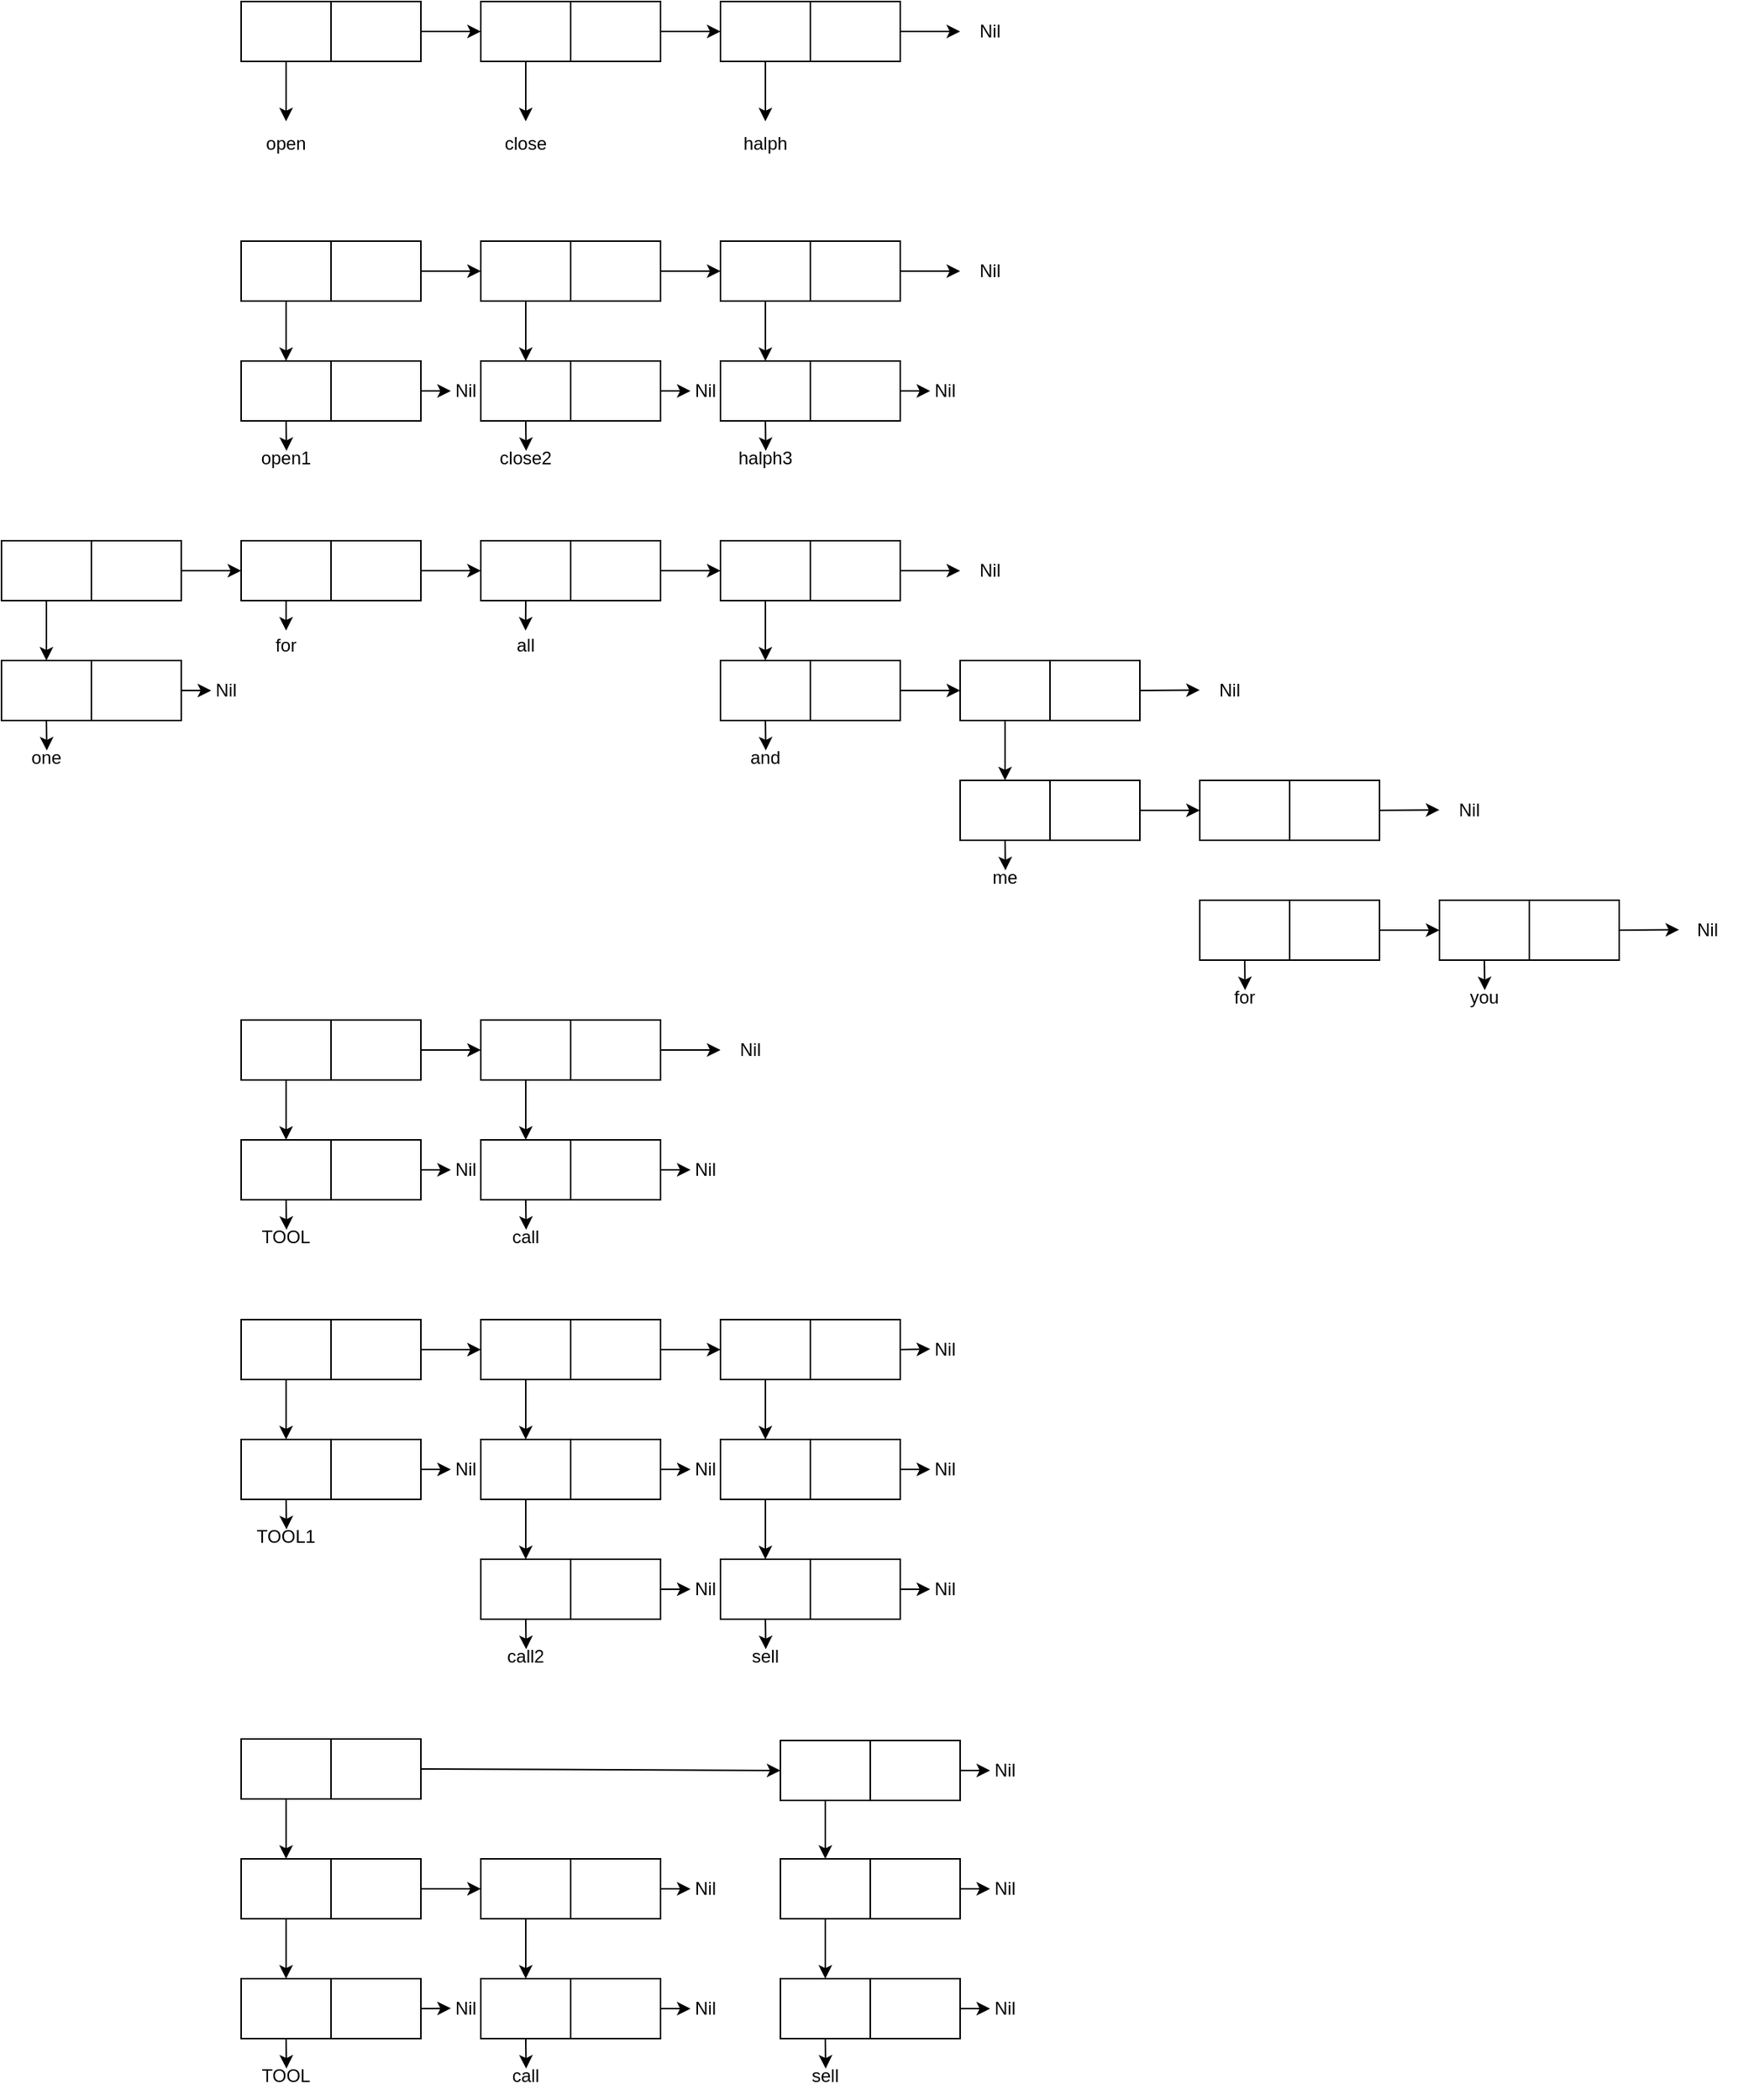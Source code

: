 <mxfile>
    <diagram id="OFAB1I4_PFYC5NNgylXI" name="Page-1">
        <mxGraphModel dx="654" dy="349" grid="0" gridSize="10" guides="1" tooltips="1" connect="1" arrows="1" fold="1" page="0" pageScale="1" pageWidth="1169" pageHeight="827" math="0" shadow="0">
            <root>
                <mxCell id="0"/>
                <mxCell id="1" parent="0"/>
                <mxCell id="12" style="edgeStyle=none;html=1;exitX=0.5;exitY=1;exitDx=0;exitDy=0;" edge="1" parent="1" source="2">
                    <mxGeometry relative="1" as="geometry">
                        <mxPoint x="190" y="120" as="targetPoint"/>
                    </mxGeometry>
                </mxCell>
                <mxCell id="2" value="" style="whiteSpace=wrap;html=1;" vertex="1" parent="1">
                    <mxGeometry x="160" y="40" width="60" height="40" as="geometry"/>
                </mxCell>
                <mxCell id="10" style="edgeStyle=none;html=1;exitX=1;exitY=0.5;exitDx=0;exitDy=0;entryX=0;entryY=0.5;entryDx=0;entryDy=0;" edge="1" parent="1" source="3" target="4">
                    <mxGeometry relative="1" as="geometry"/>
                </mxCell>
                <mxCell id="3" value="" style="whiteSpace=wrap;html=1;" vertex="1" parent="1">
                    <mxGeometry x="220" y="40" width="60" height="40" as="geometry"/>
                </mxCell>
                <mxCell id="13" style="edgeStyle=none;html=1;exitX=0.5;exitY=1;exitDx=0;exitDy=0;" edge="1" parent="1" source="4">
                    <mxGeometry relative="1" as="geometry">
                        <mxPoint x="350" y="120" as="targetPoint"/>
                    </mxGeometry>
                </mxCell>
                <mxCell id="4" value="" style="whiteSpace=wrap;html=1;" vertex="1" parent="1">
                    <mxGeometry x="320" y="40" width="60" height="40" as="geometry"/>
                </mxCell>
                <mxCell id="11" style="edgeStyle=none;html=1;exitX=1;exitY=0.5;exitDx=0;exitDy=0;entryX=0;entryY=0.5;entryDx=0;entryDy=0;" edge="1" parent="1" source="5" target="8">
                    <mxGeometry relative="1" as="geometry"/>
                </mxCell>
                <mxCell id="5" value="" style="whiteSpace=wrap;html=1;" vertex="1" parent="1">
                    <mxGeometry x="380" y="40" width="60" height="40" as="geometry"/>
                </mxCell>
                <mxCell id="14" style="edgeStyle=none;html=1;exitX=0.5;exitY=1;exitDx=0;exitDy=0;" edge="1" parent="1" source="8">
                    <mxGeometry relative="1" as="geometry">
                        <mxPoint x="510" y="120" as="targetPoint"/>
                    </mxGeometry>
                </mxCell>
                <mxCell id="8" value="" style="whiteSpace=wrap;html=1;" vertex="1" parent="1">
                    <mxGeometry x="480" y="40" width="60" height="40" as="geometry"/>
                </mxCell>
                <mxCell id="20" style="edgeStyle=none;html=1;exitX=1;exitY=0.5;exitDx=0;exitDy=0;" edge="1" parent="1" source="9">
                    <mxGeometry relative="1" as="geometry">
                        <mxPoint x="640" y="60" as="targetPoint"/>
                    </mxGeometry>
                </mxCell>
                <mxCell id="9" value="" style="whiteSpace=wrap;html=1;" vertex="1" parent="1">
                    <mxGeometry x="540" y="40" width="60" height="40" as="geometry"/>
                </mxCell>
                <mxCell id="15" value="open" style="text;strokeColor=none;align=center;fillColor=none;html=1;verticalAlign=middle;whiteSpace=wrap;rounded=0;" vertex="1" parent="1">
                    <mxGeometry x="160" y="120" width="60" height="30" as="geometry"/>
                </mxCell>
                <mxCell id="16" value="close" style="text;strokeColor=none;align=center;fillColor=none;html=1;verticalAlign=middle;whiteSpace=wrap;rounded=0;" vertex="1" parent="1">
                    <mxGeometry x="320" y="120" width="60" height="30" as="geometry"/>
                </mxCell>
                <mxCell id="17" value="halph" style="text;strokeColor=none;align=center;fillColor=none;html=1;verticalAlign=middle;whiteSpace=wrap;rounded=0;" vertex="1" parent="1">
                    <mxGeometry x="480" y="120" width="60" height="30" as="geometry"/>
                </mxCell>
                <mxCell id="18" value="Nil" style="text;strokeColor=none;align=center;fillColor=none;html=1;verticalAlign=middle;whiteSpace=wrap;rounded=0;" vertex="1" parent="1">
                    <mxGeometry x="630" y="45" width="60" height="30" as="geometry"/>
                </mxCell>
                <mxCell id="52" style="edgeStyle=none;html=1;exitX=0.5;exitY=1;exitDx=0;exitDy=0;entryX=0.5;entryY=0;entryDx=0;entryDy=0;" edge="1" parent="1" source="25" target="35">
                    <mxGeometry relative="1" as="geometry"/>
                </mxCell>
                <mxCell id="25" value="" style="whiteSpace=wrap;html=1;" vertex="1" parent="1">
                    <mxGeometry x="160" y="200" width="60" height="40" as="geometry"/>
                </mxCell>
                <mxCell id="26" style="edgeStyle=none;html=1;exitX=1;exitY=0.5;exitDx=0;exitDy=0;entryX=0;entryY=0.5;entryDx=0;entryDy=0;" edge="1" parent="1" source="27" target="28">
                    <mxGeometry relative="1" as="geometry"/>
                </mxCell>
                <mxCell id="27" value="" style="whiteSpace=wrap;html=1;" vertex="1" parent="1">
                    <mxGeometry x="220" y="200" width="60" height="40" as="geometry"/>
                </mxCell>
                <mxCell id="53" style="edgeStyle=none;html=1;exitX=0.5;exitY=1;exitDx=0;exitDy=0;entryX=0.5;entryY=0;entryDx=0;entryDy=0;" edge="1" parent="1" source="28" target="44">
                    <mxGeometry relative="1" as="geometry"/>
                </mxCell>
                <mxCell id="28" value="" style="whiteSpace=wrap;html=1;" vertex="1" parent="1">
                    <mxGeometry x="320" y="200" width="60" height="40" as="geometry"/>
                </mxCell>
                <mxCell id="29" style="edgeStyle=none;html=1;exitX=1;exitY=0.5;exitDx=0;exitDy=0;entryX=0;entryY=0.5;entryDx=0;entryDy=0;" edge="1" parent="1" source="30" target="31">
                    <mxGeometry relative="1" as="geometry"/>
                </mxCell>
                <mxCell id="30" value="" style="whiteSpace=wrap;html=1;" vertex="1" parent="1">
                    <mxGeometry x="380" y="200" width="60" height="40" as="geometry"/>
                </mxCell>
                <mxCell id="54" style="edgeStyle=none;html=1;exitX=0.5;exitY=1;exitDx=0;exitDy=0;entryX=0.5;entryY=0;entryDx=0;entryDy=0;" edge="1" parent="1" source="31" target="48">
                    <mxGeometry relative="1" as="geometry"/>
                </mxCell>
                <mxCell id="31" value="" style="whiteSpace=wrap;html=1;" vertex="1" parent="1">
                    <mxGeometry x="480" y="200" width="60" height="40" as="geometry"/>
                </mxCell>
                <mxCell id="32" style="edgeStyle=none;html=1;exitX=1;exitY=0.5;exitDx=0;exitDy=0;" edge="1" parent="1" source="33">
                    <mxGeometry relative="1" as="geometry">
                        <mxPoint x="640" y="220" as="targetPoint"/>
                    </mxGeometry>
                </mxCell>
                <mxCell id="33" value="" style="whiteSpace=wrap;html=1;" vertex="1" parent="1">
                    <mxGeometry x="540" y="200" width="60" height="40" as="geometry"/>
                </mxCell>
                <mxCell id="34" value="Nil" style="text;strokeColor=none;align=center;fillColor=none;html=1;verticalAlign=middle;whiteSpace=wrap;rounded=0;" vertex="1" parent="1">
                    <mxGeometry x="630" y="205" width="60" height="30" as="geometry"/>
                </mxCell>
                <mxCell id="56" style="edgeStyle=none;html=1;exitX=0.5;exitY=1;exitDx=0;exitDy=0;" edge="1" parent="1" source="35">
                    <mxGeometry relative="1" as="geometry">
                        <mxPoint x="190.258" y="340" as="targetPoint"/>
                    </mxGeometry>
                </mxCell>
                <mxCell id="35" value="" style="whiteSpace=wrap;html=1;" vertex="1" parent="1">
                    <mxGeometry x="160" y="280" width="60" height="40" as="geometry"/>
                </mxCell>
                <mxCell id="36" style="edgeStyle=none;html=1;exitX=1;exitY=0.5;exitDx=0;exitDy=0;" edge="1" parent="1" source="37">
                    <mxGeometry relative="1" as="geometry">
                        <mxPoint x="300" y="300" as="targetPoint"/>
                    </mxGeometry>
                </mxCell>
                <mxCell id="37" value="" style="whiteSpace=wrap;html=1;" vertex="1" parent="1">
                    <mxGeometry x="220" y="280" width="60" height="40" as="geometry"/>
                </mxCell>
                <mxCell id="38" value="Nil" style="text;strokeColor=none;align=center;fillColor=none;html=1;verticalAlign=middle;whiteSpace=wrap;rounded=0;" vertex="1" parent="1">
                    <mxGeometry x="280" y="285" width="60" height="30" as="geometry"/>
                </mxCell>
                <mxCell id="57" style="edgeStyle=none;html=1;exitX=0.5;exitY=1;exitDx=0;exitDy=0;" edge="1" parent="1" source="44">
                    <mxGeometry relative="1" as="geometry">
                        <mxPoint x="350.258" y="340" as="targetPoint"/>
                    </mxGeometry>
                </mxCell>
                <mxCell id="44" value="" style="whiteSpace=wrap;html=1;" vertex="1" parent="1">
                    <mxGeometry x="320" y="280" width="60" height="40" as="geometry"/>
                </mxCell>
                <mxCell id="45" style="edgeStyle=none;html=1;exitX=1;exitY=0.5;exitDx=0;exitDy=0;" edge="1" parent="1" source="46">
                    <mxGeometry relative="1" as="geometry">
                        <mxPoint x="460.0" y="300" as="targetPoint"/>
                    </mxGeometry>
                </mxCell>
                <mxCell id="46" value="" style="whiteSpace=wrap;html=1;" vertex="1" parent="1">
                    <mxGeometry x="380" y="280" width="60" height="40" as="geometry"/>
                </mxCell>
                <mxCell id="47" value="Nil" style="text;strokeColor=none;align=center;fillColor=none;html=1;verticalAlign=middle;whiteSpace=wrap;rounded=0;" vertex="1" parent="1">
                    <mxGeometry x="440" y="285" width="60" height="30" as="geometry"/>
                </mxCell>
                <mxCell id="58" style="edgeStyle=none;html=1;exitX=0.5;exitY=1;exitDx=0;exitDy=0;" edge="1" parent="1" source="48">
                    <mxGeometry relative="1" as="geometry">
                        <mxPoint x="510.258" y="340" as="targetPoint"/>
                    </mxGeometry>
                </mxCell>
                <mxCell id="48" value="" style="whiteSpace=wrap;html=1;" vertex="1" parent="1">
                    <mxGeometry x="480" y="280" width="60" height="40" as="geometry"/>
                </mxCell>
                <mxCell id="49" style="edgeStyle=none;html=1;exitX=1;exitY=0.5;exitDx=0;exitDy=0;" edge="1" parent="1" source="50">
                    <mxGeometry relative="1" as="geometry">
                        <mxPoint x="620.0" y="300" as="targetPoint"/>
                    </mxGeometry>
                </mxCell>
                <mxCell id="50" value="" style="whiteSpace=wrap;html=1;" vertex="1" parent="1">
                    <mxGeometry x="540" y="280" width="60" height="40" as="geometry"/>
                </mxCell>
                <mxCell id="51" value="Nil" style="text;strokeColor=none;align=center;fillColor=none;html=1;verticalAlign=middle;whiteSpace=wrap;rounded=0;" vertex="1" parent="1">
                    <mxGeometry x="600" y="285" width="60" height="30" as="geometry"/>
                </mxCell>
                <mxCell id="55" value="open1" style="text;strokeColor=none;align=center;fillColor=none;html=1;verticalAlign=middle;whiteSpace=wrap;rounded=0;" vertex="1" parent="1">
                    <mxGeometry x="160" y="330" width="60" height="30" as="geometry"/>
                </mxCell>
                <mxCell id="59" value="close2" style="text;strokeColor=none;align=center;fillColor=none;html=1;verticalAlign=middle;whiteSpace=wrap;rounded=0;" vertex="1" parent="1">
                    <mxGeometry x="320" y="330" width="60" height="30" as="geometry"/>
                </mxCell>
                <mxCell id="60" value="halph3" style="text;strokeColor=none;align=center;fillColor=none;html=1;verticalAlign=middle;whiteSpace=wrap;rounded=0;" vertex="1" parent="1">
                    <mxGeometry x="480" y="330" width="60" height="30" as="geometry"/>
                </mxCell>
                <mxCell id="62" style="edgeStyle=none;html=1;exitX=0.5;exitY=1;exitDx=0;exitDy=0;entryX=0.5;entryY=0;entryDx=0;entryDy=0;" edge="1" parent="1" source="93" target="76">
                    <mxGeometry relative="1" as="geometry"/>
                </mxCell>
                <mxCell id="97" style="edgeStyle=none;html=1;exitX=0.5;exitY=1;exitDx=0;exitDy=0;" edge="1" parent="1" source="63">
                    <mxGeometry relative="1" as="geometry">
                        <mxPoint x="190" y="460" as="targetPoint"/>
                    </mxGeometry>
                </mxCell>
                <mxCell id="63" value="" style="whiteSpace=wrap;html=1;" vertex="1" parent="1">
                    <mxGeometry x="160" y="400" width="60" height="40" as="geometry"/>
                </mxCell>
                <mxCell id="64" style="edgeStyle=none;html=1;exitX=1;exitY=0.5;exitDx=0;exitDy=0;entryX=0;entryY=0.5;entryDx=0;entryDy=0;" edge="1" parent="1" source="65" target="67">
                    <mxGeometry relative="1" as="geometry"/>
                </mxCell>
                <mxCell id="65" value="" style="whiteSpace=wrap;html=1;" vertex="1" parent="1">
                    <mxGeometry x="220" y="400" width="60" height="40" as="geometry"/>
                </mxCell>
                <mxCell id="98" style="edgeStyle=none;html=1;exitX=0.5;exitY=1;exitDx=0;exitDy=0;" edge="1" parent="1" source="67">
                    <mxGeometry relative="1" as="geometry">
                        <mxPoint x="349.897" y="460" as="targetPoint"/>
                    </mxGeometry>
                </mxCell>
                <mxCell id="67" value="" style="whiteSpace=wrap;html=1;" vertex="1" parent="1">
                    <mxGeometry x="320" y="400" width="60" height="40" as="geometry"/>
                </mxCell>
                <mxCell id="68" style="edgeStyle=none;html=1;exitX=1;exitY=0.5;exitDx=0;exitDy=0;entryX=0;entryY=0.5;entryDx=0;entryDy=0;" edge="1" parent="1" source="69" target="71">
                    <mxGeometry relative="1" as="geometry"/>
                </mxCell>
                <mxCell id="69" value="" style="whiteSpace=wrap;html=1;" vertex="1" parent="1">
                    <mxGeometry x="380" y="400" width="60" height="40" as="geometry"/>
                </mxCell>
                <mxCell id="70" style="edgeStyle=none;html=1;exitX=0.5;exitY=1;exitDx=0;exitDy=0;entryX=0.5;entryY=0;entryDx=0;entryDy=0;" edge="1" parent="1" source="71" target="86">
                    <mxGeometry relative="1" as="geometry"/>
                </mxCell>
                <mxCell id="71" value="" style="whiteSpace=wrap;html=1;" vertex="1" parent="1">
                    <mxGeometry x="480" y="400" width="60" height="40" as="geometry"/>
                </mxCell>
                <mxCell id="72" style="edgeStyle=none;html=1;exitX=1;exitY=0.5;exitDx=0;exitDy=0;" edge="1" parent="1" source="73">
                    <mxGeometry relative="1" as="geometry">
                        <mxPoint x="640" y="420" as="targetPoint"/>
                    </mxGeometry>
                </mxCell>
                <mxCell id="73" value="" style="whiteSpace=wrap;html=1;" vertex="1" parent="1">
                    <mxGeometry x="540" y="400" width="60" height="40" as="geometry"/>
                </mxCell>
                <mxCell id="74" value="Nil" style="text;strokeColor=none;align=center;fillColor=none;html=1;verticalAlign=middle;whiteSpace=wrap;rounded=0;" vertex="1" parent="1">
                    <mxGeometry x="630" y="405" width="60" height="30" as="geometry"/>
                </mxCell>
                <mxCell id="75" style="edgeStyle=none;html=1;exitX=0.5;exitY=1;exitDx=0;exitDy=0;" edge="1" parent="1" source="76">
                    <mxGeometry relative="1" as="geometry">
                        <mxPoint x="30.258" y="540" as="targetPoint"/>
                    </mxGeometry>
                </mxCell>
                <mxCell id="76" value="" style="whiteSpace=wrap;html=1;" vertex="1" parent="1">
                    <mxGeometry y="480" width="60" height="40" as="geometry"/>
                </mxCell>
                <mxCell id="77" style="edgeStyle=none;html=1;exitX=1;exitY=0.5;exitDx=0;exitDy=0;" edge="1" parent="1" source="78">
                    <mxGeometry relative="1" as="geometry">
                        <mxPoint x="140" y="500" as="targetPoint"/>
                    </mxGeometry>
                </mxCell>
                <mxCell id="78" value="" style="whiteSpace=wrap;html=1;" vertex="1" parent="1">
                    <mxGeometry x="60" y="480" width="60" height="40" as="geometry"/>
                </mxCell>
                <mxCell id="79" value="Nil" style="text;strokeColor=none;align=center;fillColor=none;html=1;verticalAlign=middle;whiteSpace=wrap;rounded=0;" vertex="1" parent="1">
                    <mxGeometry x="120" y="485" width="60" height="30" as="geometry"/>
                </mxCell>
                <mxCell id="85" style="edgeStyle=none;html=1;exitX=0.5;exitY=1;exitDx=0;exitDy=0;" edge="1" parent="1" source="86">
                    <mxGeometry relative="1" as="geometry">
                        <mxPoint x="510.258" y="540" as="targetPoint"/>
                    </mxGeometry>
                </mxCell>
                <mxCell id="86" value="" style="whiteSpace=wrap;html=1;" vertex="1" parent="1">
                    <mxGeometry x="480" y="480" width="60" height="40" as="geometry"/>
                </mxCell>
                <mxCell id="87" style="edgeStyle=none;html=1;exitX=1;exitY=0.5;exitDx=0;exitDy=0;entryX=0;entryY=0.5;entryDx=0;entryDy=0;" edge="1" parent="1" source="88" target="100">
                    <mxGeometry relative="1" as="geometry">
                        <mxPoint x="620" y="500" as="targetPoint"/>
                    </mxGeometry>
                </mxCell>
                <mxCell id="88" value="" style="whiteSpace=wrap;html=1;" vertex="1" parent="1">
                    <mxGeometry x="540" y="480" width="60" height="40" as="geometry"/>
                </mxCell>
                <mxCell id="90" value="one" style="text;strokeColor=none;align=center;fillColor=none;html=1;verticalAlign=middle;whiteSpace=wrap;rounded=0;" vertex="1" parent="1">
                    <mxGeometry y="530" width="60" height="30" as="geometry"/>
                </mxCell>
                <mxCell id="92" value="and" style="text;strokeColor=none;align=center;fillColor=none;html=1;verticalAlign=middle;whiteSpace=wrap;rounded=0;" vertex="1" parent="1">
                    <mxGeometry x="480" y="530" width="60" height="30" as="geometry"/>
                </mxCell>
                <mxCell id="93" value="" style="whiteSpace=wrap;html=1;" vertex="1" parent="1">
                    <mxGeometry y="400" width="60" height="40" as="geometry"/>
                </mxCell>
                <mxCell id="95" style="edgeStyle=none;html=1;entryX=0;entryY=0.5;entryDx=0;entryDy=0;" edge="1" parent="1" source="94" target="63">
                    <mxGeometry relative="1" as="geometry"/>
                </mxCell>
                <mxCell id="94" value="" style="whiteSpace=wrap;html=1;" vertex="1" parent="1">
                    <mxGeometry x="60" y="400" width="60" height="40" as="geometry"/>
                </mxCell>
                <mxCell id="96" value="for" style="text;strokeColor=none;align=center;fillColor=none;html=1;verticalAlign=middle;whiteSpace=wrap;rounded=0;" vertex="1" parent="1">
                    <mxGeometry x="160" y="455" width="60" height="30" as="geometry"/>
                </mxCell>
                <mxCell id="99" value="all" style="text;strokeColor=none;align=center;fillColor=none;html=1;verticalAlign=middle;whiteSpace=wrap;rounded=0;" vertex="1" parent="1">
                    <mxGeometry x="320" y="455" width="60" height="30" as="geometry"/>
                </mxCell>
                <mxCell id="111" style="edgeStyle=none;html=1;exitX=0.5;exitY=1;exitDx=0;exitDy=0;entryX=0.5;entryY=0;entryDx=0;entryDy=0;" edge="1" parent="1" source="100" target="102">
                    <mxGeometry relative="1" as="geometry"/>
                </mxCell>
                <mxCell id="100" value="" style="whiteSpace=wrap;html=1;" vertex="1" parent="1">
                    <mxGeometry x="640" y="480" width="60" height="40" as="geometry"/>
                </mxCell>
                <mxCell id="113" style="edgeStyle=none;html=1;exitX=1;exitY=0.5;exitDx=0;exitDy=0;" edge="1" parent="1" source="101">
                    <mxGeometry relative="1" as="geometry">
                        <mxPoint x="800" y="499.714" as="targetPoint"/>
                    </mxGeometry>
                </mxCell>
                <mxCell id="101" value="" style="whiteSpace=wrap;html=1;" vertex="1" parent="1">
                    <mxGeometry x="700" y="480" width="60" height="40" as="geometry"/>
                </mxCell>
                <mxCell id="117" style="edgeStyle=none;html=1;exitX=0.5;exitY=1;exitDx=0;exitDy=0;" edge="1" parent="1" source="102">
                    <mxGeometry relative="1" as="geometry">
                        <mxPoint x="670.258" y="620" as="targetPoint"/>
                    </mxGeometry>
                </mxCell>
                <mxCell id="102" value="" style="whiteSpace=wrap;html=1;" vertex="1" parent="1">
                    <mxGeometry x="640" y="560" width="60" height="40" as="geometry"/>
                </mxCell>
                <mxCell id="112" style="edgeStyle=none;html=1;exitX=1;exitY=0.5;exitDx=0;exitDy=0;entryX=0;entryY=0.5;entryDx=0;entryDy=0;" edge="1" parent="1" source="103" target="104">
                    <mxGeometry relative="1" as="geometry"/>
                </mxCell>
                <mxCell id="103" value="" style="whiteSpace=wrap;html=1;" vertex="1" parent="1">
                    <mxGeometry x="700" y="560" width="60" height="40" as="geometry"/>
                </mxCell>
                <mxCell id="104" value="" style="whiteSpace=wrap;html=1;" vertex="1" parent="1">
                    <mxGeometry x="800" y="560" width="60" height="40" as="geometry"/>
                </mxCell>
                <mxCell id="114" style="edgeStyle=none;html=1;exitX=1;exitY=0.5;exitDx=0;exitDy=0;" edge="1" parent="1" source="105">
                    <mxGeometry relative="1" as="geometry">
                        <mxPoint x="960.0" y="579.714" as="targetPoint"/>
                    </mxGeometry>
                </mxCell>
                <mxCell id="105" value="" style="whiteSpace=wrap;html=1;" vertex="1" parent="1">
                    <mxGeometry x="860" y="560" width="60" height="40" as="geometry"/>
                </mxCell>
                <mxCell id="118" style="edgeStyle=none;html=1;exitX=0.5;exitY=1;exitDx=0;exitDy=0;" edge="1" parent="1" source="106">
                    <mxGeometry relative="1" as="geometry">
                        <mxPoint x="830.258" y="700" as="targetPoint"/>
                    </mxGeometry>
                </mxCell>
                <mxCell id="106" value="" style="whiteSpace=wrap;html=1;" vertex="1" parent="1">
                    <mxGeometry x="800" y="640" width="60" height="40" as="geometry"/>
                </mxCell>
                <mxCell id="115" style="edgeStyle=none;html=1;exitX=1;exitY=0.5;exitDx=0;exitDy=0;entryX=0;entryY=0.5;entryDx=0;entryDy=0;" edge="1" parent="1" source="107" target="108">
                    <mxGeometry relative="1" as="geometry"/>
                </mxCell>
                <mxCell id="107" value="" style="whiteSpace=wrap;html=1;" vertex="1" parent="1">
                    <mxGeometry x="860" y="640" width="60" height="40" as="geometry"/>
                </mxCell>
                <mxCell id="119" style="edgeStyle=none;html=1;exitX=0.5;exitY=1;exitDx=0;exitDy=0;" edge="1" parent="1" source="108">
                    <mxGeometry relative="1" as="geometry">
                        <mxPoint x="990.258" y="700" as="targetPoint"/>
                    </mxGeometry>
                </mxCell>
                <mxCell id="108" value="" style="whiteSpace=wrap;html=1;" vertex="1" parent="1">
                    <mxGeometry x="960" y="640" width="60" height="40" as="geometry"/>
                </mxCell>
                <mxCell id="116" style="edgeStyle=none;html=1;exitX=1;exitY=0.5;exitDx=0;exitDy=0;" edge="1" parent="1" source="109">
                    <mxGeometry relative="1" as="geometry">
                        <mxPoint x="1120.0" y="659.714" as="targetPoint"/>
                    </mxGeometry>
                </mxCell>
                <mxCell id="109" value="" style="whiteSpace=wrap;html=1;" vertex="1" parent="1">
                    <mxGeometry x="1020" y="640" width="60" height="40" as="geometry"/>
                </mxCell>
                <mxCell id="120" value="Nil" style="text;strokeColor=none;align=center;fillColor=none;html=1;verticalAlign=middle;whiteSpace=wrap;rounded=0;" vertex="1" parent="1">
                    <mxGeometry x="790" y="485" width="60" height="30" as="geometry"/>
                </mxCell>
                <mxCell id="121" value="Nil" style="text;strokeColor=none;align=center;fillColor=none;html=1;verticalAlign=middle;whiteSpace=wrap;rounded=0;" vertex="1" parent="1">
                    <mxGeometry x="950" y="565" width="60" height="30" as="geometry"/>
                </mxCell>
                <mxCell id="122" value="Nil" style="text;strokeColor=none;align=center;fillColor=none;html=1;verticalAlign=middle;whiteSpace=wrap;rounded=0;" vertex="1" parent="1">
                    <mxGeometry x="1109" y="645" width="60" height="30" as="geometry"/>
                </mxCell>
                <mxCell id="123" value="me" style="text;strokeColor=none;align=center;fillColor=none;html=1;verticalAlign=middle;whiteSpace=wrap;rounded=0;" vertex="1" parent="1">
                    <mxGeometry x="640" y="610" width="60" height="30" as="geometry"/>
                </mxCell>
                <mxCell id="124" value="for" style="text;strokeColor=none;align=center;fillColor=none;html=1;verticalAlign=middle;whiteSpace=wrap;rounded=0;" vertex="1" parent="1">
                    <mxGeometry x="800" y="690" width="60" height="30" as="geometry"/>
                </mxCell>
                <mxCell id="125" value="you" style="text;strokeColor=none;align=center;fillColor=none;html=1;verticalAlign=middle;whiteSpace=wrap;rounded=0;" vertex="1" parent="1">
                    <mxGeometry x="960" y="690" width="60" height="30" as="geometry"/>
                </mxCell>
                <mxCell id="131" style="edgeStyle=none;html=1;exitX=0.5;exitY=1;exitDx=0;exitDy=0;entryX=0.5;entryY=0;entryDx=0;entryDy=0;" edge="1" parent="1" source="132" target="146">
                    <mxGeometry relative="1" as="geometry"/>
                </mxCell>
                <mxCell id="132" value="" style="whiteSpace=wrap;html=1;" vertex="1" parent="1">
                    <mxGeometry x="160" y="720" width="60" height="40" as="geometry"/>
                </mxCell>
                <mxCell id="133" style="edgeStyle=none;html=1;exitX=1;exitY=0.5;exitDx=0;exitDy=0;entryX=0;entryY=0.5;entryDx=0;entryDy=0;" edge="1" parent="1" source="134" target="136">
                    <mxGeometry relative="1" as="geometry"/>
                </mxCell>
                <mxCell id="134" value="" style="whiteSpace=wrap;html=1;" vertex="1" parent="1">
                    <mxGeometry x="220" y="720" width="60" height="40" as="geometry"/>
                </mxCell>
                <mxCell id="135" style="edgeStyle=none;html=1;exitX=0.5;exitY=1;exitDx=0;exitDy=0;entryX=0.5;entryY=0;entryDx=0;entryDy=0;" edge="1" parent="1" source="136" target="151">
                    <mxGeometry relative="1" as="geometry"/>
                </mxCell>
                <mxCell id="136" value="" style="whiteSpace=wrap;html=1;" vertex="1" parent="1">
                    <mxGeometry x="320" y="720" width="60" height="40" as="geometry"/>
                </mxCell>
                <mxCell id="137" style="edgeStyle=none;html=1;exitX=1;exitY=0.5;exitDx=0;exitDy=0;" edge="1" parent="1" source="138">
                    <mxGeometry relative="1" as="geometry">
                        <mxPoint x="480" y="740" as="targetPoint"/>
                    </mxGeometry>
                </mxCell>
                <mxCell id="138" value="" style="whiteSpace=wrap;html=1;" vertex="1" parent="1">
                    <mxGeometry x="380" y="720" width="60" height="40" as="geometry"/>
                </mxCell>
                <mxCell id="139" value="Nil" style="text;strokeColor=none;align=center;fillColor=none;html=1;verticalAlign=middle;whiteSpace=wrap;rounded=0;" vertex="1" parent="1">
                    <mxGeometry x="470" y="725" width="60" height="30" as="geometry"/>
                </mxCell>
                <mxCell id="145" style="edgeStyle=none;html=1;exitX=0.5;exitY=1;exitDx=0;exitDy=0;" edge="1" parent="1" source="146">
                    <mxGeometry relative="1" as="geometry">
                        <mxPoint x="190.258" y="860" as="targetPoint"/>
                    </mxGeometry>
                </mxCell>
                <mxCell id="146" value="" style="whiteSpace=wrap;html=1;" vertex="1" parent="1">
                    <mxGeometry x="160" y="800" width="60" height="40" as="geometry"/>
                </mxCell>
                <mxCell id="147" style="edgeStyle=none;html=1;exitX=1;exitY=0.5;exitDx=0;exitDy=0;" edge="1" parent="1" source="148">
                    <mxGeometry relative="1" as="geometry">
                        <mxPoint x="300" y="820" as="targetPoint"/>
                    </mxGeometry>
                </mxCell>
                <mxCell id="148" value="" style="whiteSpace=wrap;html=1;" vertex="1" parent="1">
                    <mxGeometry x="220" y="800" width="60" height="40" as="geometry"/>
                </mxCell>
                <mxCell id="149" value="Nil" style="text;strokeColor=none;align=center;fillColor=none;html=1;verticalAlign=middle;whiteSpace=wrap;rounded=0;" vertex="1" parent="1">
                    <mxGeometry x="280" y="805" width="60" height="30" as="geometry"/>
                </mxCell>
                <mxCell id="150" style="edgeStyle=none;html=1;exitX=0.5;exitY=1;exitDx=0;exitDy=0;" edge="1" parent="1" source="151">
                    <mxGeometry relative="1" as="geometry">
                        <mxPoint x="350.258" y="860" as="targetPoint"/>
                    </mxGeometry>
                </mxCell>
                <mxCell id="151" value="" style="whiteSpace=wrap;html=1;" vertex="1" parent="1">
                    <mxGeometry x="320" y="800" width="60" height="40" as="geometry"/>
                </mxCell>
                <mxCell id="152" style="edgeStyle=none;html=1;exitX=1;exitY=0.5;exitDx=0;exitDy=0;" edge="1" parent="1" source="153">
                    <mxGeometry relative="1" as="geometry">
                        <mxPoint x="460" y="820" as="targetPoint"/>
                    </mxGeometry>
                </mxCell>
                <mxCell id="153" value="" style="whiteSpace=wrap;html=1;" vertex="1" parent="1">
                    <mxGeometry x="380" y="800" width="60" height="40" as="geometry"/>
                </mxCell>
                <mxCell id="154" value="Nil" style="text;strokeColor=none;align=center;fillColor=none;html=1;verticalAlign=middle;whiteSpace=wrap;rounded=0;" vertex="1" parent="1">
                    <mxGeometry x="440" y="805" width="60" height="30" as="geometry"/>
                </mxCell>
                <mxCell id="156" value="TOOL" style="text;strokeColor=none;align=center;fillColor=none;html=1;verticalAlign=middle;whiteSpace=wrap;rounded=0;" vertex="1" parent="1">
                    <mxGeometry x="160" y="850" width="60" height="30" as="geometry"/>
                </mxCell>
                <mxCell id="157" value="call" style="text;strokeColor=none;align=center;fillColor=none;html=1;verticalAlign=middle;whiteSpace=wrap;rounded=0;" vertex="1" parent="1">
                    <mxGeometry x="320" y="850" width="60" height="30" as="geometry"/>
                </mxCell>
                <mxCell id="158" style="edgeStyle=none;html=1;exitX=0.5;exitY=1;exitDx=0;exitDy=0;entryX=0.5;entryY=0;entryDx=0;entryDy=0;" edge="1" parent="1" source="159" target="168">
                    <mxGeometry relative="1" as="geometry"/>
                </mxCell>
                <mxCell id="159" value="" style="whiteSpace=wrap;html=1;" vertex="1" parent="1">
                    <mxGeometry x="160" y="920" width="60" height="40" as="geometry"/>
                </mxCell>
                <mxCell id="160" style="edgeStyle=none;html=1;exitX=1;exitY=0.5;exitDx=0;exitDy=0;entryX=0;entryY=0.5;entryDx=0;entryDy=0;" edge="1" parent="1" source="161" target="163">
                    <mxGeometry relative="1" as="geometry"/>
                </mxCell>
                <mxCell id="161" value="" style="whiteSpace=wrap;html=1;" vertex="1" parent="1">
                    <mxGeometry x="220" y="920" width="60" height="40" as="geometry"/>
                </mxCell>
                <mxCell id="162" style="edgeStyle=none;html=1;exitX=0.5;exitY=1;exitDx=0;exitDy=0;entryX=0.5;entryY=0;entryDx=0;entryDy=0;" edge="1" parent="1" source="163" target="173">
                    <mxGeometry relative="1" as="geometry"/>
                </mxCell>
                <mxCell id="163" value="" style="whiteSpace=wrap;html=1;" vertex="1" parent="1">
                    <mxGeometry x="320" y="920" width="60" height="40" as="geometry"/>
                </mxCell>
                <mxCell id="164" style="edgeStyle=none;html=1;exitX=1;exitY=0.5;exitDx=0;exitDy=0;" edge="1" parent="1" source="165">
                    <mxGeometry relative="1" as="geometry">
                        <mxPoint x="480" y="940" as="targetPoint"/>
                    </mxGeometry>
                </mxCell>
                <mxCell id="165" value="" style="whiteSpace=wrap;html=1;" vertex="1" parent="1">
                    <mxGeometry x="380" y="920" width="60" height="40" as="geometry"/>
                </mxCell>
                <mxCell id="166" value="Nil" style="text;strokeColor=none;align=center;fillColor=none;html=1;verticalAlign=middle;whiteSpace=wrap;rounded=0;" vertex="1" parent="1">
                    <mxGeometry x="440" y="1005" width="60" height="30" as="geometry"/>
                </mxCell>
                <mxCell id="167" style="edgeStyle=none;html=1;exitX=0.5;exitY=1;exitDx=0;exitDy=0;" edge="1" parent="1" source="168">
                    <mxGeometry relative="1" as="geometry">
                        <mxPoint x="190.258" y="1060" as="targetPoint"/>
                    </mxGeometry>
                </mxCell>
                <mxCell id="168" value="" style="whiteSpace=wrap;html=1;" vertex="1" parent="1">
                    <mxGeometry x="160" y="1000" width="60" height="40" as="geometry"/>
                </mxCell>
                <mxCell id="169" style="edgeStyle=none;html=1;exitX=1;exitY=0.5;exitDx=0;exitDy=0;" edge="1" parent="1" source="170">
                    <mxGeometry relative="1" as="geometry">
                        <mxPoint x="300" y="1020" as="targetPoint"/>
                    </mxGeometry>
                </mxCell>
                <mxCell id="170" value="" style="whiteSpace=wrap;html=1;" vertex="1" parent="1">
                    <mxGeometry x="220" y="1000" width="60" height="40" as="geometry"/>
                </mxCell>
                <mxCell id="171" value="Nil" style="text;strokeColor=none;align=center;fillColor=none;html=1;verticalAlign=middle;whiteSpace=wrap;rounded=0;" vertex="1" parent="1">
                    <mxGeometry x="280" y="1005" width="60" height="30" as="geometry"/>
                </mxCell>
                <mxCell id="172" style="edgeStyle=none;html=1;exitX=0.5;exitY=1;exitDx=0;exitDy=0;entryX=0.5;entryY=0;entryDx=0;entryDy=0;" edge="1" parent="1" source="173" target="180">
                    <mxGeometry relative="1" as="geometry">
                        <mxPoint x="350.258" y="1060" as="targetPoint"/>
                    </mxGeometry>
                </mxCell>
                <mxCell id="173" value="" style="whiteSpace=wrap;html=1;" vertex="1" parent="1">
                    <mxGeometry x="320" y="1000" width="60" height="40" as="geometry"/>
                </mxCell>
                <mxCell id="174" style="edgeStyle=none;html=1;exitX=1;exitY=0.5;exitDx=0;exitDy=0;" edge="1" parent="1" source="175">
                    <mxGeometry relative="1" as="geometry">
                        <mxPoint x="460" y="1020" as="targetPoint"/>
                    </mxGeometry>
                </mxCell>
                <mxCell id="175" value="" style="whiteSpace=wrap;html=1;" vertex="1" parent="1">
                    <mxGeometry x="380" y="1000" width="60" height="40" as="geometry"/>
                </mxCell>
                <mxCell id="177" value="TOOL1" style="text;strokeColor=none;align=center;fillColor=none;html=1;verticalAlign=middle;whiteSpace=wrap;rounded=0;" vertex="1" parent="1">
                    <mxGeometry x="160" y="1050" width="60" height="30" as="geometry"/>
                </mxCell>
                <mxCell id="178" value="call2" style="text;strokeColor=none;align=center;fillColor=none;html=1;verticalAlign=middle;whiteSpace=wrap;rounded=0;" vertex="1" parent="1">
                    <mxGeometry x="320" y="1130" width="60" height="30" as="geometry"/>
                </mxCell>
                <mxCell id="179" style="edgeStyle=none;html=1;exitX=0.5;exitY=1;exitDx=0;exitDy=0;" edge="1" parent="1" source="180">
                    <mxGeometry relative="1" as="geometry">
                        <mxPoint x="350.258" y="1140" as="targetPoint"/>
                    </mxGeometry>
                </mxCell>
                <mxCell id="180" value="" style="whiteSpace=wrap;html=1;" vertex="1" parent="1">
                    <mxGeometry x="320" y="1080" width="60" height="40" as="geometry"/>
                </mxCell>
                <mxCell id="181" style="edgeStyle=none;html=1;exitX=1;exitY=0.5;exitDx=0;exitDy=0;" edge="1" parent="1" source="182">
                    <mxGeometry relative="1" as="geometry">
                        <mxPoint x="460" y="1100" as="targetPoint"/>
                    </mxGeometry>
                </mxCell>
                <mxCell id="182" value="" style="whiteSpace=wrap;html=1;" vertex="1" parent="1">
                    <mxGeometry x="380" y="1080" width="60" height="40" as="geometry"/>
                </mxCell>
                <mxCell id="183" value="Nil" style="text;strokeColor=none;align=center;fillColor=none;html=1;verticalAlign=middle;whiteSpace=wrap;rounded=0;" vertex="1" parent="1">
                    <mxGeometry x="440" y="1085" width="60" height="30" as="geometry"/>
                </mxCell>
                <mxCell id="200" style="edgeStyle=none;html=1;exitX=0.5;exitY=1;exitDx=0;exitDy=0;entryX=0.5;entryY=0;entryDx=0;entryDy=0;" edge="1" parent="1" source="184" target="191">
                    <mxGeometry relative="1" as="geometry"/>
                </mxCell>
                <mxCell id="184" value="" style="whiteSpace=wrap;html=1;" vertex="1" parent="1">
                    <mxGeometry x="480" y="920" width="60" height="40" as="geometry"/>
                </mxCell>
                <mxCell id="187" style="edgeStyle=none;html=1;exitX=1;exitY=0.5;exitDx=0;exitDy=0;" edge="1" parent="1" source="185">
                    <mxGeometry relative="1" as="geometry">
                        <mxPoint x="620" y="939.667" as="targetPoint"/>
                    </mxGeometry>
                </mxCell>
                <mxCell id="185" value="" style="whiteSpace=wrap;html=1;" vertex="1" parent="1">
                    <mxGeometry x="540" y="920" width="60" height="40" as="geometry"/>
                </mxCell>
                <mxCell id="186" value="Nil" style="text;strokeColor=none;align=center;fillColor=none;html=1;verticalAlign=middle;whiteSpace=wrap;rounded=0;" vertex="1" parent="1">
                    <mxGeometry x="600" y="925" width="60" height="30" as="geometry"/>
                </mxCell>
                <mxCell id="189" value="Nil" style="text;strokeColor=none;align=center;fillColor=none;html=1;verticalAlign=middle;whiteSpace=wrap;rounded=0;" vertex="1" parent="1">
                    <mxGeometry x="600" y="1005" width="60" height="30" as="geometry"/>
                </mxCell>
                <mxCell id="190" style="edgeStyle=none;html=1;exitX=0.5;exitY=1;exitDx=0;exitDy=0;entryX=0.5;entryY=0;entryDx=0;entryDy=0;" edge="1" parent="1" source="191" target="196">
                    <mxGeometry relative="1" as="geometry">
                        <mxPoint x="510.258" y="1060" as="targetPoint"/>
                    </mxGeometry>
                </mxCell>
                <mxCell id="191" value="" style="whiteSpace=wrap;html=1;" vertex="1" parent="1">
                    <mxGeometry x="480" y="1000" width="60" height="40" as="geometry"/>
                </mxCell>
                <mxCell id="192" style="edgeStyle=none;html=1;exitX=1;exitY=0.5;exitDx=0;exitDy=0;" edge="1" parent="1" source="193">
                    <mxGeometry relative="1" as="geometry">
                        <mxPoint x="620" y="1020" as="targetPoint"/>
                    </mxGeometry>
                </mxCell>
                <mxCell id="193" value="" style="whiteSpace=wrap;html=1;" vertex="1" parent="1">
                    <mxGeometry x="540" y="1000" width="60" height="40" as="geometry"/>
                </mxCell>
                <mxCell id="194" value="sell" style="text;strokeColor=none;align=center;fillColor=none;html=1;verticalAlign=middle;whiteSpace=wrap;rounded=0;" vertex="1" parent="1">
                    <mxGeometry x="480" y="1130" width="60" height="30" as="geometry"/>
                </mxCell>
                <mxCell id="195" style="edgeStyle=none;html=1;exitX=0.5;exitY=1;exitDx=0;exitDy=0;" edge="1" parent="1" source="196">
                    <mxGeometry relative="1" as="geometry">
                        <mxPoint x="510.258" y="1140" as="targetPoint"/>
                    </mxGeometry>
                </mxCell>
                <mxCell id="196" value="" style="whiteSpace=wrap;html=1;" vertex="1" parent="1">
                    <mxGeometry x="480" y="1080" width="60" height="40" as="geometry"/>
                </mxCell>
                <mxCell id="197" style="edgeStyle=none;html=1;exitX=1;exitY=0.5;exitDx=0;exitDy=0;" edge="1" parent="1" source="198">
                    <mxGeometry relative="1" as="geometry">
                        <mxPoint x="620" y="1100" as="targetPoint"/>
                    </mxGeometry>
                </mxCell>
                <mxCell id="198" value="" style="whiteSpace=wrap;html=1;" vertex="1" parent="1">
                    <mxGeometry x="540" y="1080" width="60" height="40" as="geometry"/>
                </mxCell>
                <mxCell id="199" value="Nil" style="text;strokeColor=none;align=center;fillColor=none;html=1;verticalAlign=middle;whiteSpace=wrap;rounded=0;" vertex="1" parent="1">
                    <mxGeometry x="600" y="1085" width="60" height="30" as="geometry"/>
                </mxCell>
                <mxCell id="201" style="edgeStyle=none;html=1;exitX=0.5;exitY=1;exitDx=0;exitDy=0;entryX=0.5;entryY=0;entryDx=0;entryDy=0;" edge="1" parent="1" source="202" target="211">
                    <mxGeometry relative="1" as="geometry"/>
                </mxCell>
                <mxCell id="202" value="" style="whiteSpace=wrap;html=1;" vertex="1" parent="1">
                    <mxGeometry x="160" y="1200" width="60" height="40" as="geometry"/>
                </mxCell>
                <mxCell id="203" style="edgeStyle=none;html=1;exitX=1;exitY=0.5;exitDx=0;exitDy=0;entryX=0;entryY=0.5;entryDx=0;entryDy=0;" edge="1" parent="1" source="204" target="206">
                    <mxGeometry relative="1" as="geometry"/>
                </mxCell>
                <mxCell id="204" value="" style="whiteSpace=wrap;html=1;" vertex="1" parent="1">
                    <mxGeometry x="220" y="1200" width="60" height="40" as="geometry"/>
                </mxCell>
                <mxCell id="247" style="edgeStyle=none;html=1;exitX=0.5;exitY=1;exitDx=0;exitDy=0;entryX=0.5;entryY=0;entryDx=0;entryDy=0;" edge="1" parent="1" source="206" target="238">
                    <mxGeometry relative="1" as="geometry"/>
                </mxCell>
                <mxCell id="206" value="" style="whiteSpace=wrap;html=1;" vertex="1" parent="1">
                    <mxGeometry x="520" y="1201" width="60" height="40" as="geometry"/>
                </mxCell>
                <mxCell id="207" style="edgeStyle=none;html=1;exitX=1;exitY=0.5;exitDx=0;exitDy=0;" edge="1" parent="1" source="208">
                    <mxGeometry relative="1" as="geometry">
                        <mxPoint x="660" y="1221" as="targetPoint"/>
                    </mxGeometry>
                </mxCell>
                <mxCell id="208" value="" style="whiteSpace=wrap;html=1;" vertex="1" parent="1">
                    <mxGeometry x="580" y="1201" width="60" height="40" as="geometry"/>
                </mxCell>
                <mxCell id="209" value="Nil" style="text;strokeColor=none;align=center;fillColor=none;html=1;verticalAlign=middle;whiteSpace=wrap;rounded=0;" vertex="1" parent="1">
                    <mxGeometry x="640" y="1206" width="60" height="30" as="geometry"/>
                </mxCell>
                <mxCell id="210" style="edgeStyle=none;html=1;exitX=0.5;exitY=1;exitDx=0;exitDy=0;entryX=0.5;entryY=0;entryDx=0;entryDy=0;" edge="1" parent="1" source="211" target="223">
                    <mxGeometry relative="1" as="geometry">
                        <mxPoint x="190.258" y="1340" as="targetPoint"/>
                    </mxGeometry>
                </mxCell>
                <mxCell id="211" value="" style="whiteSpace=wrap;html=1;" vertex="1" parent="1">
                    <mxGeometry x="160" y="1280" width="60" height="40" as="geometry"/>
                </mxCell>
                <mxCell id="212" style="edgeStyle=none;html=1;exitX=1;exitY=0.5;exitDx=0;exitDy=0;entryX=0;entryY=0.5;entryDx=0;entryDy=0;" edge="1" parent="1" source="213" target="216">
                    <mxGeometry relative="1" as="geometry">
                        <mxPoint x="300" y="1300" as="targetPoint"/>
                    </mxGeometry>
                </mxCell>
                <mxCell id="213" value="" style="whiteSpace=wrap;html=1;" vertex="1" parent="1">
                    <mxGeometry x="220" y="1280" width="60" height="40" as="geometry"/>
                </mxCell>
                <mxCell id="215" style="edgeStyle=none;html=1;exitX=0.5;exitY=1;exitDx=0;exitDy=0;entryX=0.5;entryY=0;entryDx=0;entryDy=0;" edge="1" parent="1" source="216" target="227">
                    <mxGeometry relative="1" as="geometry">
                        <mxPoint x="350.258" y="1340" as="targetPoint"/>
                    </mxGeometry>
                </mxCell>
                <mxCell id="216" value="" style="whiteSpace=wrap;html=1;" vertex="1" parent="1">
                    <mxGeometry x="320" y="1280" width="60" height="40" as="geometry"/>
                </mxCell>
                <mxCell id="217" style="edgeStyle=none;html=1;exitX=1;exitY=0.5;exitDx=0;exitDy=0;" edge="1" parent="1" source="218">
                    <mxGeometry relative="1" as="geometry">
                        <mxPoint x="460" y="1300" as="targetPoint"/>
                    </mxGeometry>
                </mxCell>
                <mxCell id="218" value="" style="whiteSpace=wrap;html=1;" vertex="1" parent="1">
                    <mxGeometry x="380" y="1280" width="60" height="40" as="geometry"/>
                </mxCell>
                <mxCell id="219" value="Nil" style="text;strokeColor=none;align=center;fillColor=none;html=1;verticalAlign=middle;whiteSpace=wrap;rounded=0;" vertex="1" parent="1">
                    <mxGeometry x="440" y="1285" width="60" height="30" as="geometry"/>
                </mxCell>
                <mxCell id="222" style="edgeStyle=none;html=1;exitX=0.5;exitY=1;exitDx=0;exitDy=0;" edge="1" parent="1" source="223">
                    <mxGeometry relative="1" as="geometry">
                        <mxPoint x="190.258" y="1420" as="targetPoint"/>
                    </mxGeometry>
                </mxCell>
                <mxCell id="223" value="" style="whiteSpace=wrap;html=1;" vertex="1" parent="1">
                    <mxGeometry x="160" y="1360" width="60" height="40" as="geometry"/>
                </mxCell>
                <mxCell id="233" style="edgeStyle=none;html=1;exitX=1;exitY=0.5;exitDx=0;exitDy=0;" edge="1" parent="1" source="225">
                    <mxGeometry relative="1" as="geometry">
                        <mxPoint x="300.0" y="1379.806" as="targetPoint"/>
                    </mxGeometry>
                </mxCell>
                <mxCell id="225" value="" style="whiteSpace=wrap;html=1;" vertex="1" parent="1">
                    <mxGeometry x="220" y="1360" width="60" height="40" as="geometry"/>
                </mxCell>
                <mxCell id="226" style="edgeStyle=none;html=1;exitX=0.5;exitY=1;exitDx=0;exitDy=0;" edge="1" parent="1" source="227">
                    <mxGeometry relative="1" as="geometry">
                        <mxPoint x="350.258" y="1420" as="targetPoint"/>
                    </mxGeometry>
                </mxCell>
                <mxCell id="227" value="" style="whiteSpace=wrap;html=1;" vertex="1" parent="1">
                    <mxGeometry x="320" y="1360" width="60" height="40" as="geometry"/>
                </mxCell>
                <mxCell id="228" style="edgeStyle=none;html=1;exitX=1;exitY=0.5;exitDx=0;exitDy=0;" edge="1" parent="1" source="229">
                    <mxGeometry relative="1" as="geometry">
                        <mxPoint x="460" y="1380" as="targetPoint"/>
                    </mxGeometry>
                </mxCell>
                <mxCell id="229" value="" style="whiteSpace=wrap;html=1;" vertex="1" parent="1">
                    <mxGeometry x="380" y="1360" width="60" height="40" as="geometry"/>
                </mxCell>
                <mxCell id="230" value="TOOL" style="text;strokeColor=none;align=center;fillColor=none;html=1;verticalAlign=middle;whiteSpace=wrap;rounded=0;" vertex="1" parent="1">
                    <mxGeometry x="160" y="1410" width="60" height="30" as="geometry"/>
                </mxCell>
                <mxCell id="231" value="call" style="text;strokeColor=none;align=center;fillColor=none;html=1;verticalAlign=middle;whiteSpace=wrap;rounded=0;" vertex="1" parent="1">
                    <mxGeometry x="320" y="1410" width="60" height="30" as="geometry"/>
                </mxCell>
                <mxCell id="232" value="Nil" style="text;strokeColor=none;align=center;fillColor=none;html=1;verticalAlign=middle;whiteSpace=wrap;rounded=0;" vertex="1" parent="1">
                    <mxGeometry x="440" y="1365" width="60" height="30" as="geometry"/>
                </mxCell>
                <mxCell id="234" value="Nil" style="text;strokeColor=none;align=center;fillColor=none;html=1;verticalAlign=middle;whiteSpace=wrap;rounded=0;" vertex="1" parent="1">
                    <mxGeometry x="280" y="1365" width="60" height="30" as="geometry"/>
                </mxCell>
                <mxCell id="236" value="Nil" style="text;strokeColor=none;align=center;fillColor=none;html=1;verticalAlign=middle;whiteSpace=wrap;rounded=0;" vertex="1" parent="1">
                    <mxGeometry x="640" y="1285" width="60" height="30" as="geometry"/>
                </mxCell>
                <mxCell id="237" style="edgeStyle=none;html=1;exitX=0.5;exitY=1;exitDx=0;exitDy=0;entryX=0.5;entryY=0;entryDx=0;entryDy=0;" edge="1" parent="1" source="238" target="243">
                    <mxGeometry relative="1" as="geometry">
                        <mxPoint x="550.258" y="1340" as="targetPoint"/>
                    </mxGeometry>
                </mxCell>
                <mxCell id="238" value="" style="whiteSpace=wrap;html=1;" vertex="1" parent="1">
                    <mxGeometry x="520" y="1280" width="60" height="40" as="geometry"/>
                </mxCell>
                <mxCell id="239" style="edgeStyle=none;html=1;exitX=1;exitY=0.5;exitDx=0;exitDy=0;" edge="1" parent="1" source="240">
                    <mxGeometry relative="1" as="geometry">
                        <mxPoint x="660" y="1300" as="targetPoint"/>
                    </mxGeometry>
                </mxCell>
                <mxCell id="240" value="" style="whiteSpace=wrap;html=1;" vertex="1" parent="1">
                    <mxGeometry x="580" y="1280" width="60" height="40" as="geometry"/>
                </mxCell>
                <mxCell id="241" value="sell" style="text;strokeColor=none;align=center;fillColor=none;html=1;verticalAlign=middle;whiteSpace=wrap;rounded=0;" vertex="1" parent="1">
                    <mxGeometry x="520" y="1410" width="60" height="30" as="geometry"/>
                </mxCell>
                <mxCell id="242" style="edgeStyle=none;html=1;exitX=0.5;exitY=1;exitDx=0;exitDy=0;" edge="1" parent="1" source="243">
                    <mxGeometry relative="1" as="geometry">
                        <mxPoint x="550.258" y="1420" as="targetPoint"/>
                    </mxGeometry>
                </mxCell>
                <mxCell id="243" value="" style="whiteSpace=wrap;html=1;" vertex="1" parent="1">
                    <mxGeometry x="520" y="1360" width="60" height="40" as="geometry"/>
                </mxCell>
                <mxCell id="244" style="edgeStyle=none;html=1;exitX=1;exitY=0.5;exitDx=0;exitDy=0;" edge="1" parent="1" source="245">
                    <mxGeometry relative="1" as="geometry">
                        <mxPoint x="660" y="1380" as="targetPoint"/>
                    </mxGeometry>
                </mxCell>
                <mxCell id="245" value="" style="whiteSpace=wrap;html=1;" vertex="1" parent="1">
                    <mxGeometry x="580" y="1360" width="60" height="40" as="geometry"/>
                </mxCell>
                <mxCell id="246" value="Nil" style="text;strokeColor=none;align=center;fillColor=none;html=1;verticalAlign=middle;whiteSpace=wrap;rounded=0;" vertex="1" parent="1">
                    <mxGeometry x="640" y="1365" width="60" height="30" as="geometry"/>
                </mxCell>
            </root>
        </mxGraphModel>
    </diagram>
</mxfile>
